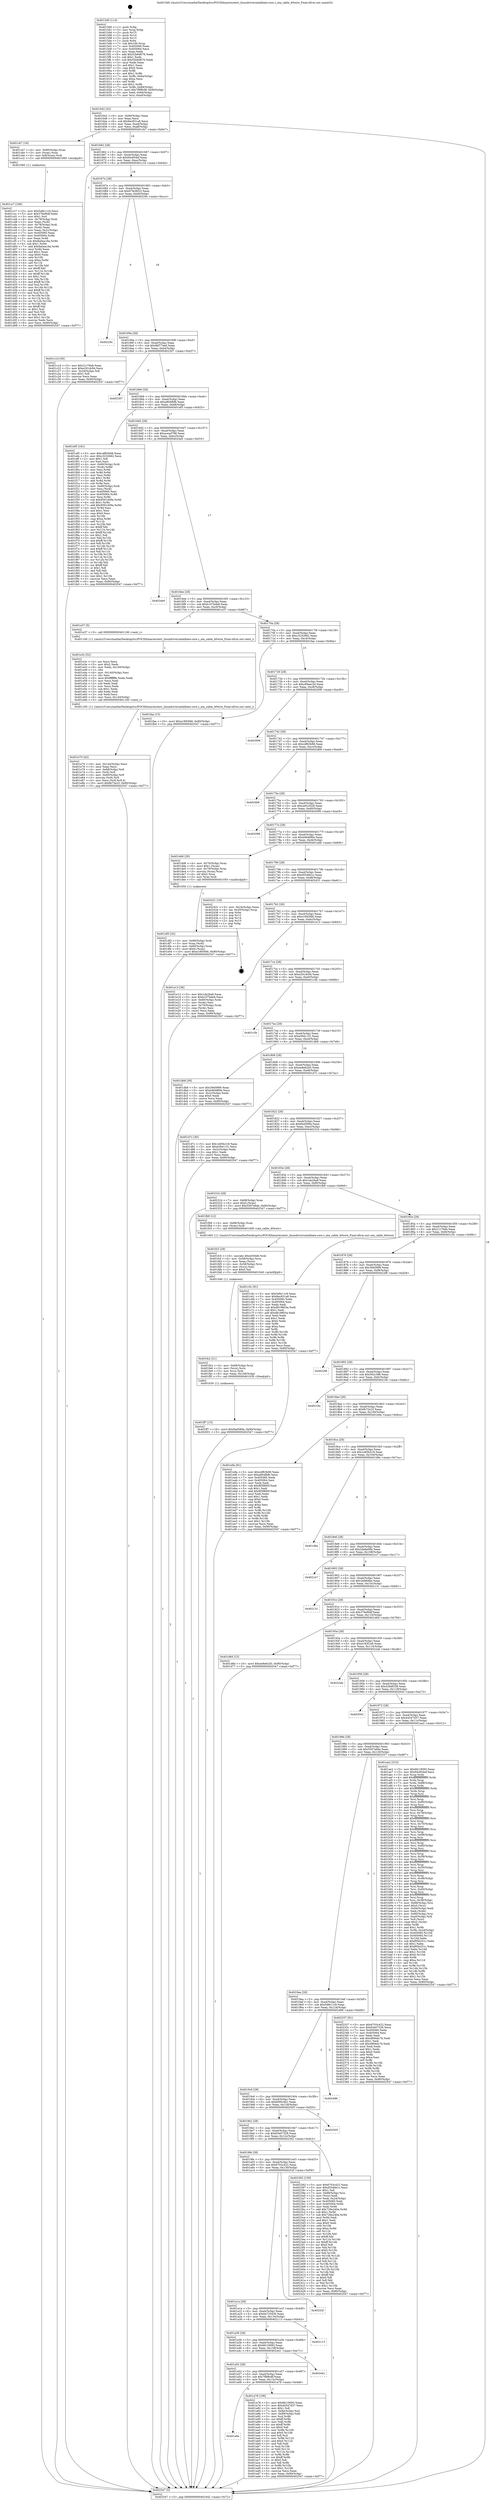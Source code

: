 digraph "0x4015d0" {
  label = "0x4015d0 (/mnt/c/Users/mathe/Desktop/tcc/POCII/binaries/extr_linuxdriversatalibata-core.c_ata_cable_40wire_Final-ollvm.out::main(0))"
  labelloc = "t"
  node[shape=record]

  Entry [label="",width=0.3,height=0.3,shape=circle,fillcolor=black,style=filled]
  "0x401642" [label="{
     0x401642 [32]\l
     | [instrs]\l
     &nbsp;&nbsp;0x401642 \<+6\>: mov -0x90(%rbp),%eax\l
     &nbsp;&nbsp;0x401648 \<+2\>: mov %eax,%ecx\l
     &nbsp;&nbsp;0x40164a \<+6\>: sub $0x8ec831a8,%ecx\l
     &nbsp;&nbsp;0x401650 \<+6\>: mov %eax,-0xa4(%rbp)\l
     &nbsp;&nbsp;0x401656 \<+6\>: mov %ecx,-0xa8(%rbp)\l
     &nbsp;&nbsp;0x40165c \<+6\>: je 0000000000401cb7 \<main+0x6e7\>\l
  }"]
  "0x401cb7" [label="{
     0x401cb7 [16]\l
     | [instrs]\l
     &nbsp;&nbsp;0x401cb7 \<+4\>: mov -0x80(%rbp),%rax\l
     &nbsp;&nbsp;0x401cbb \<+3\>: mov (%rax),%rax\l
     &nbsp;&nbsp;0x401cbe \<+4\>: mov 0x8(%rax),%rdi\l
     &nbsp;&nbsp;0x401cc2 \<+5\>: call 0000000000401060 \<atoi@plt\>\l
     | [calls]\l
     &nbsp;&nbsp;0x401060 \{1\} (unknown)\l
  }"]
  "0x401662" [label="{
     0x401662 [28]\l
     | [instrs]\l
     &nbsp;&nbsp;0x401662 \<+5\>: jmp 0000000000401667 \<main+0x97\>\l
     &nbsp;&nbsp;0x401667 \<+6\>: mov -0xa4(%rbp),%eax\l
     &nbsp;&nbsp;0x40166d \<+5\>: sub $0x94c854ef,%eax\l
     &nbsp;&nbsp;0x401672 \<+6\>: mov %eax,-0xac(%rbp)\l
     &nbsp;&nbsp;0x401678 \<+6\>: je 0000000000401c1d \<main+0x64d\>\l
  }"]
  Exit [label="",width=0.3,height=0.3,shape=circle,fillcolor=black,style=filled,peripheries=2]
  "0x401c1d" [label="{
     0x401c1d [30]\l
     | [instrs]\l
     &nbsp;&nbsp;0x401c1d \<+5\>: mov $0x21c76eb,%eax\l
     &nbsp;&nbsp;0x401c22 \<+5\>: mov $0xe291dc94,%ecx\l
     &nbsp;&nbsp;0x401c27 \<+3\>: mov -0x2d(%rbp),%dl\l
     &nbsp;&nbsp;0x401c2a \<+3\>: test $0x1,%dl\l
     &nbsp;&nbsp;0x401c2d \<+3\>: cmovne %ecx,%eax\l
     &nbsp;&nbsp;0x401c30 \<+6\>: mov %eax,-0x90(%rbp)\l
     &nbsp;&nbsp;0x401c36 \<+5\>: jmp 0000000000402547 \<main+0xf77\>\l
  }"]
  "0x40167e" [label="{
     0x40167e [28]\l
     | [instrs]\l
     &nbsp;&nbsp;0x40167e \<+5\>: jmp 0000000000401683 \<main+0xb3\>\l
     &nbsp;&nbsp;0x401683 \<+6\>: mov -0xa4(%rbp),%eax\l
     &nbsp;&nbsp;0x401689 \<+5\>: sub $0x978c9023,%eax\l
     &nbsp;&nbsp;0x40168e \<+6\>: mov %eax,-0xb0(%rbp)\l
     &nbsp;&nbsp;0x401694 \<+6\>: je 000000000040229c \<main+0xccc\>\l
  }"]
  "0x401ff7" [label="{
     0x401ff7 [15]\l
     | [instrs]\l
     &nbsp;&nbsp;0x401ff7 \<+10\>: movl $0xf4af389a,-0x90(%rbp)\l
     &nbsp;&nbsp;0x402001 \<+5\>: jmp 0000000000402547 \<main+0xf77\>\l
  }"]
  "0x40229c" [label="{
     0x40229c\l
  }", style=dashed]
  "0x40169a" [label="{
     0x40169a [28]\l
     | [instrs]\l
     &nbsp;&nbsp;0x40169a \<+5\>: jmp 000000000040169f \<main+0xcf\>\l
     &nbsp;&nbsp;0x40169f \<+6\>: mov -0xa4(%rbp),%eax\l
     &nbsp;&nbsp;0x4016a5 \<+5\>: sub $0x9bf77ee6,%eax\l
     &nbsp;&nbsp;0x4016aa \<+6\>: mov %eax,-0xb4(%rbp)\l
     &nbsp;&nbsp;0x4016b0 \<+6\>: je 0000000000402307 \<main+0xd37\>\l
  }"]
  "0x401fe2" [label="{
     0x401fe2 [21]\l
     | [instrs]\l
     &nbsp;&nbsp;0x401fe2 \<+4\>: mov -0x68(%rbp),%rcx\l
     &nbsp;&nbsp;0x401fe6 \<+3\>: mov (%rcx),%rcx\l
     &nbsp;&nbsp;0x401fe9 \<+3\>: mov %rcx,%rdi\l
     &nbsp;&nbsp;0x401fec \<+6\>: mov %eax,-0x148(%rbp)\l
     &nbsp;&nbsp;0x401ff2 \<+5\>: call 0000000000401030 \<free@plt\>\l
     | [calls]\l
     &nbsp;&nbsp;0x401030 \{1\} (unknown)\l
  }"]
  "0x402307" [label="{
     0x402307\l
  }", style=dashed]
  "0x4016b6" [label="{
     0x4016b6 [28]\l
     | [instrs]\l
     &nbsp;&nbsp;0x4016b6 \<+5\>: jmp 00000000004016bb \<main+0xeb\>\l
     &nbsp;&nbsp;0x4016bb \<+6\>: mov -0xa4(%rbp),%eax\l
     &nbsp;&nbsp;0x4016c1 \<+5\>: sub $0xa804fbfb,%eax\l
     &nbsp;&nbsp;0x4016c6 \<+6\>: mov %eax,-0xb8(%rbp)\l
     &nbsp;&nbsp;0x4016cc \<+6\>: je 0000000000401ef5 \<main+0x925\>\l
  }"]
  "0x401fc5" [label="{
     0x401fc5 [29]\l
     | [instrs]\l
     &nbsp;&nbsp;0x401fc5 \<+10\>: movabs $0x4030d6,%rdi\l
     &nbsp;&nbsp;0x401fcf \<+4\>: mov -0x58(%rbp),%rcx\l
     &nbsp;&nbsp;0x401fd3 \<+2\>: mov %eax,(%rcx)\l
     &nbsp;&nbsp;0x401fd5 \<+4\>: mov -0x58(%rbp),%rcx\l
     &nbsp;&nbsp;0x401fd9 \<+2\>: mov (%rcx),%esi\l
     &nbsp;&nbsp;0x401fdb \<+2\>: mov $0x0,%al\l
     &nbsp;&nbsp;0x401fdd \<+5\>: call 0000000000401040 \<printf@plt\>\l
     | [calls]\l
     &nbsp;&nbsp;0x401040 \{1\} (unknown)\l
  }"]
  "0x401ef5" [label="{
     0x401ef5 [181]\l
     | [instrs]\l
     &nbsp;&nbsp;0x401ef5 \<+5\>: mov $0xcdf63b98,%eax\l
     &nbsp;&nbsp;0x401efa \<+5\>: mov $0xc3232662,%ecx\l
     &nbsp;&nbsp;0x401eff \<+2\>: mov $0x1,%dl\l
     &nbsp;&nbsp;0x401f01 \<+2\>: xor %esi,%esi\l
     &nbsp;&nbsp;0x401f03 \<+4\>: mov -0x60(%rbp),%rdi\l
     &nbsp;&nbsp;0x401f07 \<+3\>: mov (%rdi),%r8d\l
     &nbsp;&nbsp;0x401f0a \<+3\>: mov %esi,%r9d\l
     &nbsp;&nbsp;0x401f0d \<+3\>: sub %r8d,%r9d\l
     &nbsp;&nbsp;0x401f10 \<+3\>: mov %esi,%r8d\l
     &nbsp;&nbsp;0x401f13 \<+4\>: sub $0x1,%r8d\l
     &nbsp;&nbsp;0x401f17 \<+3\>: add %r8d,%r9d\l
     &nbsp;&nbsp;0x401f1a \<+3\>: sub %r9d,%esi\l
     &nbsp;&nbsp;0x401f1d \<+4\>: mov -0x60(%rbp),%rdi\l
     &nbsp;&nbsp;0x401f21 \<+2\>: mov %esi,(%rdi)\l
     &nbsp;&nbsp;0x401f23 \<+7\>: mov 0x405060,%esi\l
     &nbsp;&nbsp;0x401f2a \<+8\>: mov 0x405064,%r8d\l
     &nbsp;&nbsp;0x401f32 \<+3\>: mov %esi,%r9d\l
     &nbsp;&nbsp;0x401f35 \<+7\>: sub $0x9591409a,%r9d\l
     &nbsp;&nbsp;0x401f3c \<+4\>: sub $0x1,%r9d\l
     &nbsp;&nbsp;0x401f40 \<+7\>: add $0x9591409a,%r9d\l
     &nbsp;&nbsp;0x401f47 \<+4\>: imul %r9d,%esi\l
     &nbsp;&nbsp;0x401f4b \<+3\>: and $0x1,%esi\l
     &nbsp;&nbsp;0x401f4e \<+3\>: cmp $0x0,%esi\l
     &nbsp;&nbsp;0x401f51 \<+4\>: sete %r10b\l
     &nbsp;&nbsp;0x401f55 \<+4\>: cmp $0xa,%r8d\l
     &nbsp;&nbsp;0x401f59 \<+4\>: setl %r11b\l
     &nbsp;&nbsp;0x401f5d \<+3\>: mov %r10b,%bl\l
     &nbsp;&nbsp;0x401f60 \<+3\>: xor $0xff,%bl\l
     &nbsp;&nbsp;0x401f63 \<+3\>: mov %r11b,%r14b\l
     &nbsp;&nbsp;0x401f66 \<+4\>: xor $0xff,%r14b\l
     &nbsp;&nbsp;0x401f6a \<+3\>: xor $0x1,%dl\l
     &nbsp;&nbsp;0x401f6d \<+3\>: mov %bl,%r15b\l
     &nbsp;&nbsp;0x401f70 \<+4\>: and $0xff,%r15b\l
     &nbsp;&nbsp;0x401f74 \<+3\>: and %dl,%r10b\l
     &nbsp;&nbsp;0x401f77 \<+3\>: mov %r14b,%r12b\l
     &nbsp;&nbsp;0x401f7a \<+4\>: and $0xff,%r12b\l
     &nbsp;&nbsp;0x401f7e \<+3\>: and %dl,%r11b\l
     &nbsp;&nbsp;0x401f81 \<+3\>: or %r10b,%r15b\l
     &nbsp;&nbsp;0x401f84 \<+3\>: or %r11b,%r12b\l
     &nbsp;&nbsp;0x401f87 \<+3\>: xor %r12b,%r15b\l
     &nbsp;&nbsp;0x401f8a \<+3\>: or %r14b,%bl\l
     &nbsp;&nbsp;0x401f8d \<+3\>: xor $0xff,%bl\l
     &nbsp;&nbsp;0x401f90 \<+3\>: or $0x1,%dl\l
     &nbsp;&nbsp;0x401f93 \<+2\>: and %dl,%bl\l
     &nbsp;&nbsp;0x401f95 \<+3\>: or %bl,%r15b\l
     &nbsp;&nbsp;0x401f98 \<+4\>: test $0x1,%r15b\l
     &nbsp;&nbsp;0x401f9c \<+3\>: cmovne %ecx,%eax\l
     &nbsp;&nbsp;0x401f9f \<+6\>: mov %eax,-0x90(%rbp)\l
     &nbsp;&nbsp;0x401fa5 \<+5\>: jmp 0000000000402547 \<main+0xf77\>\l
  }"]
  "0x4016d2" [label="{
     0x4016d2 [28]\l
     | [instrs]\l
     &nbsp;&nbsp;0x4016d2 \<+5\>: jmp 00000000004016d7 \<main+0x107\>\l
     &nbsp;&nbsp;0x4016d7 \<+6\>: mov -0xa4(%rbp),%eax\l
     &nbsp;&nbsp;0x4016dd \<+5\>: sub $0xacead786,%eax\l
     &nbsp;&nbsp;0x4016e2 \<+6\>: mov %eax,-0xbc(%rbp)\l
     &nbsp;&nbsp;0x4016e8 \<+6\>: je 00000000004024e0 \<main+0xf10\>\l
  }"]
  "0x401e70" [label="{
     0x401e70 [42]\l
     | [instrs]\l
     &nbsp;&nbsp;0x401e70 \<+6\>: mov -0x144(%rbp),%ecx\l
     &nbsp;&nbsp;0x401e76 \<+3\>: imul %eax,%ecx\l
     &nbsp;&nbsp;0x401e79 \<+4\>: mov -0x68(%rbp),%r8\l
     &nbsp;&nbsp;0x401e7d \<+3\>: mov (%r8),%r8\l
     &nbsp;&nbsp;0x401e80 \<+4\>: mov -0x60(%rbp),%r9\l
     &nbsp;&nbsp;0x401e84 \<+3\>: movslq (%r9),%r9\l
     &nbsp;&nbsp;0x401e87 \<+4\>: mov %ecx,(%r8,%r9,4)\l
     &nbsp;&nbsp;0x401e8b \<+10\>: movl $0xfb72e23,-0x90(%rbp)\l
     &nbsp;&nbsp;0x401e95 \<+5\>: jmp 0000000000402547 \<main+0xf77\>\l
  }"]
  "0x4024e0" [label="{
     0x4024e0\l
  }", style=dashed]
  "0x4016ee" [label="{
     0x4016ee [28]\l
     | [instrs]\l
     &nbsp;&nbsp;0x4016ee \<+5\>: jmp 00000000004016f3 \<main+0x123\>\l
     &nbsp;&nbsp;0x4016f3 \<+6\>: mov -0xa4(%rbp),%eax\l
     &nbsp;&nbsp;0x4016f9 \<+5\>: sub $0xb107bde8,%eax\l
     &nbsp;&nbsp;0x4016fe \<+6\>: mov %eax,-0xc0(%rbp)\l
     &nbsp;&nbsp;0x401704 \<+6\>: je 0000000000401e37 \<main+0x867\>\l
  }"]
  "0x401e3c" [label="{
     0x401e3c [52]\l
     | [instrs]\l
     &nbsp;&nbsp;0x401e3c \<+2\>: xor %ecx,%ecx\l
     &nbsp;&nbsp;0x401e3e \<+5\>: mov $0x2,%edx\l
     &nbsp;&nbsp;0x401e43 \<+6\>: mov %edx,-0x140(%rbp)\l
     &nbsp;&nbsp;0x401e49 \<+1\>: cltd\l
     &nbsp;&nbsp;0x401e4a \<+6\>: mov -0x140(%rbp),%esi\l
     &nbsp;&nbsp;0x401e50 \<+2\>: idiv %esi\l
     &nbsp;&nbsp;0x401e52 \<+6\>: imul $0xfffffffe,%edx,%edx\l
     &nbsp;&nbsp;0x401e58 \<+2\>: mov %ecx,%edi\l
     &nbsp;&nbsp;0x401e5a \<+2\>: sub %edx,%edi\l
     &nbsp;&nbsp;0x401e5c \<+2\>: mov %ecx,%edx\l
     &nbsp;&nbsp;0x401e5e \<+3\>: sub $0x1,%edx\l
     &nbsp;&nbsp;0x401e61 \<+2\>: add %edx,%edi\l
     &nbsp;&nbsp;0x401e63 \<+2\>: sub %edi,%ecx\l
     &nbsp;&nbsp;0x401e65 \<+6\>: mov %ecx,-0x144(%rbp)\l
     &nbsp;&nbsp;0x401e6b \<+5\>: call 0000000000401160 \<next_i\>\l
     | [calls]\l
     &nbsp;&nbsp;0x401160 \{1\} (/mnt/c/Users/mathe/Desktop/tcc/POCII/binaries/extr_linuxdriversatalibata-core.c_ata_cable_40wire_Final-ollvm.out::next_i)\l
  }"]
  "0x401e37" [label="{
     0x401e37 [5]\l
     | [instrs]\l
     &nbsp;&nbsp;0x401e37 \<+5\>: call 0000000000401160 \<next_i\>\l
     | [calls]\l
     &nbsp;&nbsp;0x401160 \{1\} (/mnt/c/Users/mathe/Desktop/tcc/POCII/binaries/extr_linuxdriversatalibata-core.c_ata_cable_40wire_Final-ollvm.out::next_i)\l
  }"]
  "0x40170a" [label="{
     0x40170a [28]\l
     | [instrs]\l
     &nbsp;&nbsp;0x40170a \<+5\>: jmp 000000000040170f \<main+0x13f\>\l
     &nbsp;&nbsp;0x40170f \<+6\>: mov -0xa4(%rbp),%eax\l
     &nbsp;&nbsp;0x401715 \<+5\>: sub $0xc3232662,%eax\l
     &nbsp;&nbsp;0x40171a \<+6\>: mov %eax,-0xc4(%rbp)\l
     &nbsp;&nbsp;0x401720 \<+6\>: je 0000000000401faa \<main+0x9da\>\l
  }"]
  "0x401df3" [label="{
     0x401df3 [32]\l
     | [instrs]\l
     &nbsp;&nbsp;0x401df3 \<+4\>: mov -0x68(%rbp),%rdi\l
     &nbsp;&nbsp;0x401df7 \<+3\>: mov %rax,(%rdi)\l
     &nbsp;&nbsp;0x401dfa \<+4\>: mov -0x60(%rbp),%rax\l
     &nbsp;&nbsp;0x401dfe \<+6\>: movl $0x0,(%rax)\l
     &nbsp;&nbsp;0x401e04 \<+10\>: movl $0xe1893f46,-0x90(%rbp)\l
     &nbsp;&nbsp;0x401e0e \<+5\>: jmp 0000000000402547 \<main+0xf77\>\l
  }"]
  "0x401faa" [label="{
     0x401faa [15]\l
     | [instrs]\l
     &nbsp;&nbsp;0x401faa \<+10\>: movl $0xe1893f46,-0x90(%rbp)\l
     &nbsp;&nbsp;0x401fb4 \<+5\>: jmp 0000000000402547 \<main+0xf77\>\l
  }"]
  "0x401726" [label="{
     0x401726 [28]\l
     | [instrs]\l
     &nbsp;&nbsp;0x401726 \<+5\>: jmp 000000000040172b \<main+0x15b\>\l
     &nbsp;&nbsp;0x40172b \<+6\>: mov -0xa4(%rbp),%eax\l
     &nbsp;&nbsp;0x401731 \<+5\>: sub $0xc69aec2d,%eax\l
     &nbsp;&nbsp;0x401736 \<+6\>: mov %eax,-0xc8(%rbp)\l
     &nbsp;&nbsp;0x40173c \<+6\>: je 0000000000402006 \<main+0xa36\>\l
  }"]
  "0x401cc7" [label="{
     0x401cc7 [166]\l
     | [instrs]\l
     &nbsp;&nbsp;0x401cc7 \<+5\>: mov $0x5dfe11c9,%ecx\l
     &nbsp;&nbsp;0x401ccc \<+5\>: mov $0x376ef0df,%edx\l
     &nbsp;&nbsp;0x401cd1 \<+3\>: mov $0x1,%sil\l
     &nbsp;&nbsp;0x401cd4 \<+4\>: mov -0x78(%rbp),%rdi\l
     &nbsp;&nbsp;0x401cd8 \<+2\>: mov %eax,(%rdi)\l
     &nbsp;&nbsp;0x401cda \<+4\>: mov -0x78(%rbp),%rdi\l
     &nbsp;&nbsp;0x401cde \<+2\>: mov (%rdi),%eax\l
     &nbsp;&nbsp;0x401ce0 \<+3\>: mov %eax,-0x2c(%rbp)\l
     &nbsp;&nbsp;0x401ce3 \<+7\>: mov 0x405060,%eax\l
     &nbsp;&nbsp;0x401cea \<+8\>: mov 0x405064,%r8d\l
     &nbsp;&nbsp;0x401cf2 \<+3\>: mov %eax,%r9d\l
     &nbsp;&nbsp;0x401cf5 \<+7\>: sub $0x8a0ea18a,%r9d\l
     &nbsp;&nbsp;0x401cfc \<+4\>: sub $0x1,%r9d\l
     &nbsp;&nbsp;0x401d00 \<+7\>: add $0x8a0ea18a,%r9d\l
     &nbsp;&nbsp;0x401d07 \<+4\>: imul %r9d,%eax\l
     &nbsp;&nbsp;0x401d0b \<+3\>: and $0x1,%eax\l
     &nbsp;&nbsp;0x401d0e \<+3\>: cmp $0x0,%eax\l
     &nbsp;&nbsp;0x401d11 \<+4\>: sete %r10b\l
     &nbsp;&nbsp;0x401d15 \<+4\>: cmp $0xa,%r8d\l
     &nbsp;&nbsp;0x401d19 \<+4\>: setl %r11b\l
     &nbsp;&nbsp;0x401d1d \<+3\>: mov %r10b,%bl\l
     &nbsp;&nbsp;0x401d20 \<+3\>: xor $0xff,%bl\l
     &nbsp;&nbsp;0x401d23 \<+3\>: mov %r11b,%r14b\l
     &nbsp;&nbsp;0x401d26 \<+4\>: xor $0xff,%r14b\l
     &nbsp;&nbsp;0x401d2a \<+4\>: xor $0x1,%sil\l
     &nbsp;&nbsp;0x401d2e \<+3\>: mov %bl,%r15b\l
     &nbsp;&nbsp;0x401d31 \<+4\>: and $0xff,%r15b\l
     &nbsp;&nbsp;0x401d35 \<+3\>: and %sil,%r10b\l
     &nbsp;&nbsp;0x401d38 \<+3\>: mov %r14b,%r12b\l
     &nbsp;&nbsp;0x401d3b \<+4\>: and $0xff,%r12b\l
     &nbsp;&nbsp;0x401d3f \<+3\>: and %sil,%r11b\l
     &nbsp;&nbsp;0x401d42 \<+3\>: or %r10b,%r15b\l
     &nbsp;&nbsp;0x401d45 \<+3\>: or %r11b,%r12b\l
     &nbsp;&nbsp;0x401d48 \<+3\>: xor %r12b,%r15b\l
     &nbsp;&nbsp;0x401d4b \<+3\>: or %r14b,%bl\l
     &nbsp;&nbsp;0x401d4e \<+3\>: xor $0xff,%bl\l
     &nbsp;&nbsp;0x401d51 \<+4\>: or $0x1,%sil\l
     &nbsp;&nbsp;0x401d55 \<+3\>: and %sil,%bl\l
     &nbsp;&nbsp;0x401d58 \<+3\>: or %bl,%r15b\l
     &nbsp;&nbsp;0x401d5b \<+4\>: test $0x1,%r15b\l
     &nbsp;&nbsp;0x401d5f \<+3\>: cmovne %edx,%ecx\l
     &nbsp;&nbsp;0x401d62 \<+6\>: mov %ecx,-0x90(%rbp)\l
     &nbsp;&nbsp;0x401d68 \<+5\>: jmp 0000000000402547 \<main+0xf77\>\l
  }"]
  "0x402006" [label="{
     0x402006\l
  }", style=dashed]
  "0x401742" [label="{
     0x401742 [28]\l
     | [instrs]\l
     &nbsp;&nbsp;0x401742 \<+5\>: jmp 0000000000401747 \<main+0x177\>\l
     &nbsp;&nbsp;0x401747 \<+6\>: mov -0xa4(%rbp),%eax\l
     &nbsp;&nbsp;0x40174d \<+5\>: sub $0xcdf63b98,%eax\l
     &nbsp;&nbsp;0x401752 \<+6\>: mov %eax,-0xcc(%rbp)\l
     &nbsp;&nbsp;0x401758 \<+6\>: je 00000000004024b6 \<main+0xee6\>\l
  }"]
  "0x4015d0" [label="{
     0x4015d0 [114]\l
     | [instrs]\l
     &nbsp;&nbsp;0x4015d0 \<+1\>: push %rbp\l
     &nbsp;&nbsp;0x4015d1 \<+3\>: mov %rsp,%rbp\l
     &nbsp;&nbsp;0x4015d4 \<+2\>: push %r15\l
     &nbsp;&nbsp;0x4015d6 \<+2\>: push %r14\l
     &nbsp;&nbsp;0x4015d8 \<+2\>: push %r12\l
     &nbsp;&nbsp;0x4015da \<+1\>: push %rbx\l
     &nbsp;&nbsp;0x4015db \<+7\>: sub $0x160,%rsp\l
     &nbsp;&nbsp;0x4015e2 \<+7\>: mov 0x405060,%eax\l
     &nbsp;&nbsp;0x4015e9 \<+7\>: mov 0x405064,%ecx\l
     &nbsp;&nbsp;0x4015f0 \<+2\>: mov %eax,%edx\l
     &nbsp;&nbsp;0x4015f2 \<+6\>: add $0x52b6d676,%edx\l
     &nbsp;&nbsp;0x4015f8 \<+3\>: sub $0x1,%edx\l
     &nbsp;&nbsp;0x4015fb \<+6\>: sub $0x52b6d676,%edx\l
     &nbsp;&nbsp;0x401601 \<+3\>: imul %edx,%eax\l
     &nbsp;&nbsp;0x401604 \<+3\>: and $0x1,%eax\l
     &nbsp;&nbsp;0x401607 \<+3\>: cmp $0x0,%eax\l
     &nbsp;&nbsp;0x40160a \<+4\>: sete %r8b\l
     &nbsp;&nbsp;0x40160e \<+4\>: and $0x1,%r8b\l
     &nbsp;&nbsp;0x401612 \<+7\>: mov %r8b,-0x8a(%rbp)\l
     &nbsp;&nbsp;0x401619 \<+3\>: cmp $0xa,%ecx\l
     &nbsp;&nbsp;0x40161c \<+4\>: setl %r8b\l
     &nbsp;&nbsp;0x401620 \<+4\>: and $0x1,%r8b\l
     &nbsp;&nbsp;0x401624 \<+7\>: mov %r8b,-0x89(%rbp)\l
     &nbsp;&nbsp;0x40162b \<+10\>: movl $0x7f9f8c8f,-0x90(%rbp)\l
     &nbsp;&nbsp;0x401635 \<+6\>: mov %edi,-0x94(%rbp)\l
     &nbsp;&nbsp;0x40163b \<+7\>: mov %rsi,-0xa0(%rbp)\l
  }"]
  "0x4024b6" [label="{
     0x4024b6\l
  }", style=dashed]
  "0x40175e" [label="{
     0x40175e [28]\l
     | [instrs]\l
     &nbsp;&nbsp;0x40175e \<+5\>: jmp 0000000000401763 \<main+0x193\>\l
     &nbsp;&nbsp;0x401763 \<+6\>: mov -0xa4(%rbp),%eax\l
     &nbsp;&nbsp;0x401769 \<+5\>: sub $0xce91d328,%eax\l
     &nbsp;&nbsp;0x40176e \<+6\>: mov %eax,-0xd0(%rbp)\l
     &nbsp;&nbsp;0x401774 \<+6\>: je 0000000000402099 \<main+0xac9\>\l
  }"]
  "0x402547" [label="{
     0x402547 [5]\l
     | [instrs]\l
     &nbsp;&nbsp;0x402547 \<+5\>: jmp 0000000000401642 \<main+0x72\>\l
  }"]
  "0x402099" [label="{
     0x402099\l
  }", style=dashed]
  "0x40177a" [label="{
     0x40177a [28]\l
     | [instrs]\l
     &nbsp;&nbsp;0x40177a \<+5\>: jmp 000000000040177f \<main+0x1af\>\l
     &nbsp;&nbsp;0x40177f \<+6\>: mov -0xa4(%rbp),%eax\l
     &nbsp;&nbsp;0x401785 \<+5\>: sub $0xd4848f0e,%eax\l
     &nbsp;&nbsp;0x40178a \<+6\>: mov %eax,-0xd4(%rbp)\l
     &nbsp;&nbsp;0x401790 \<+6\>: je 0000000000401dd6 \<main+0x806\>\l
  }"]
  "0x401a6e" [label="{
     0x401a6e\l
  }", style=dashed]
  "0x401dd6" [label="{
     0x401dd6 [29]\l
     | [instrs]\l
     &nbsp;&nbsp;0x401dd6 \<+4\>: mov -0x70(%rbp),%rax\l
     &nbsp;&nbsp;0x401dda \<+6\>: movl $0x1,(%rax)\l
     &nbsp;&nbsp;0x401de0 \<+4\>: mov -0x70(%rbp),%rax\l
     &nbsp;&nbsp;0x401de4 \<+3\>: movslq (%rax),%rax\l
     &nbsp;&nbsp;0x401de7 \<+4\>: shl $0x2,%rax\l
     &nbsp;&nbsp;0x401deb \<+3\>: mov %rax,%rdi\l
     &nbsp;&nbsp;0x401dee \<+5\>: call 0000000000401050 \<malloc@plt\>\l
     | [calls]\l
     &nbsp;&nbsp;0x401050 \{1\} (unknown)\l
  }"]
  "0x401796" [label="{
     0x401796 [28]\l
     | [instrs]\l
     &nbsp;&nbsp;0x401796 \<+5\>: jmp 000000000040179b \<main+0x1cb\>\l
     &nbsp;&nbsp;0x40179b \<+6\>: mov -0xa4(%rbp),%eax\l
     &nbsp;&nbsp;0x4017a1 \<+5\>: sub $0xd5548e1c,%eax\l
     &nbsp;&nbsp;0x4017a6 \<+6\>: mov %eax,-0xd8(%rbp)\l
     &nbsp;&nbsp;0x4017ac \<+6\>: je 0000000000402431 \<main+0xe61\>\l
  }"]
  "0x401a78" [label="{
     0x401a78 [106]\l
     | [instrs]\l
     &nbsp;&nbsp;0x401a78 \<+5\>: mov $0x6fc19093,%eax\l
     &nbsp;&nbsp;0x401a7d \<+5\>: mov $0x44547d37,%ecx\l
     &nbsp;&nbsp;0x401a82 \<+2\>: mov $0x1,%dl\l
     &nbsp;&nbsp;0x401a84 \<+7\>: mov -0x8a(%rbp),%sil\l
     &nbsp;&nbsp;0x401a8b \<+7\>: mov -0x89(%rbp),%dil\l
     &nbsp;&nbsp;0x401a92 \<+3\>: mov %sil,%r8b\l
     &nbsp;&nbsp;0x401a95 \<+4\>: xor $0xff,%r8b\l
     &nbsp;&nbsp;0x401a99 \<+3\>: mov %dil,%r9b\l
     &nbsp;&nbsp;0x401a9c \<+4\>: xor $0xff,%r9b\l
     &nbsp;&nbsp;0x401aa0 \<+3\>: xor $0x0,%dl\l
     &nbsp;&nbsp;0x401aa3 \<+3\>: mov %r8b,%r10b\l
     &nbsp;&nbsp;0x401aa6 \<+4\>: and $0x0,%r10b\l
     &nbsp;&nbsp;0x401aaa \<+3\>: and %dl,%sil\l
     &nbsp;&nbsp;0x401aad \<+3\>: mov %r9b,%r11b\l
     &nbsp;&nbsp;0x401ab0 \<+4\>: and $0x0,%r11b\l
     &nbsp;&nbsp;0x401ab4 \<+3\>: and %dl,%dil\l
     &nbsp;&nbsp;0x401ab7 \<+3\>: or %sil,%r10b\l
     &nbsp;&nbsp;0x401aba \<+3\>: or %dil,%r11b\l
     &nbsp;&nbsp;0x401abd \<+3\>: xor %r11b,%r10b\l
     &nbsp;&nbsp;0x401ac0 \<+3\>: or %r9b,%r8b\l
     &nbsp;&nbsp;0x401ac3 \<+4\>: xor $0xff,%r8b\l
     &nbsp;&nbsp;0x401ac7 \<+3\>: or $0x0,%dl\l
     &nbsp;&nbsp;0x401aca \<+3\>: and %dl,%r8b\l
     &nbsp;&nbsp;0x401acd \<+3\>: or %r8b,%r10b\l
     &nbsp;&nbsp;0x401ad0 \<+4\>: test $0x1,%r10b\l
     &nbsp;&nbsp;0x401ad4 \<+3\>: cmovne %ecx,%eax\l
     &nbsp;&nbsp;0x401ad7 \<+6\>: mov %eax,-0x90(%rbp)\l
     &nbsp;&nbsp;0x401add \<+5\>: jmp 0000000000402547 \<main+0xf77\>\l
  }"]
  "0x402431" [label="{
     0x402431 [16]\l
     | [instrs]\l
     &nbsp;&nbsp;0x402431 \<+3\>: mov -0x24(%rbp),%eax\l
     &nbsp;&nbsp;0x402434 \<+4\>: lea -0x20(%rbp),%rsp\l
     &nbsp;&nbsp;0x402438 \<+1\>: pop %rbx\l
     &nbsp;&nbsp;0x402439 \<+2\>: pop %r12\l
     &nbsp;&nbsp;0x40243b \<+2\>: pop %r14\l
     &nbsp;&nbsp;0x40243d \<+2\>: pop %r15\l
     &nbsp;&nbsp;0x40243f \<+1\>: pop %rbp\l
     &nbsp;&nbsp;0x402440 \<+1\>: ret\l
  }"]
  "0x4017b2" [label="{
     0x4017b2 [28]\l
     | [instrs]\l
     &nbsp;&nbsp;0x4017b2 \<+5\>: jmp 00000000004017b7 \<main+0x1e7\>\l
     &nbsp;&nbsp;0x4017b7 \<+6\>: mov -0xa4(%rbp),%eax\l
     &nbsp;&nbsp;0x4017bd \<+5\>: sub $0xe1893f46,%eax\l
     &nbsp;&nbsp;0x4017c2 \<+6\>: mov %eax,-0xdc(%rbp)\l
     &nbsp;&nbsp;0x4017c8 \<+6\>: je 0000000000401e13 \<main+0x843\>\l
  }"]
  "0x401a52" [label="{
     0x401a52 [28]\l
     | [instrs]\l
     &nbsp;&nbsp;0x401a52 \<+5\>: jmp 0000000000401a57 \<main+0x487\>\l
     &nbsp;&nbsp;0x401a57 \<+6\>: mov -0xa4(%rbp),%eax\l
     &nbsp;&nbsp;0x401a5d \<+5\>: sub $0x7f9f8c8f,%eax\l
     &nbsp;&nbsp;0x401a62 \<+6\>: mov %eax,-0x13c(%rbp)\l
     &nbsp;&nbsp;0x401a68 \<+6\>: je 0000000000401a78 \<main+0x4a8\>\l
  }"]
  "0x401e13" [label="{
     0x401e13 [36]\l
     | [instrs]\l
     &nbsp;&nbsp;0x401e13 \<+5\>: mov $0x1da26a8,%eax\l
     &nbsp;&nbsp;0x401e18 \<+5\>: mov $0xb107bde8,%ecx\l
     &nbsp;&nbsp;0x401e1d \<+4\>: mov -0x60(%rbp),%rdx\l
     &nbsp;&nbsp;0x401e21 \<+2\>: mov (%rdx),%esi\l
     &nbsp;&nbsp;0x401e23 \<+4\>: mov -0x70(%rbp),%rdx\l
     &nbsp;&nbsp;0x401e27 \<+2\>: cmp (%rdx),%esi\l
     &nbsp;&nbsp;0x401e29 \<+3\>: cmovl %ecx,%eax\l
     &nbsp;&nbsp;0x401e2c \<+6\>: mov %eax,-0x90(%rbp)\l
     &nbsp;&nbsp;0x401e32 \<+5\>: jmp 0000000000402547 \<main+0xf77\>\l
  }"]
  "0x4017ce" [label="{
     0x4017ce [28]\l
     | [instrs]\l
     &nbsp;&nbsp;0x4017ce \<+5\>: jmp 00000000004017d3 \<main+0x203\>\l
     &nbsp;&nbsp;0x4017d3 \<+6\>: mov -0xa4(%rbp),%eax\l
     &nbsp;&nbsp;0x4017d9 \<+5\>: sub $0xe291dc94,%eax\l
     &nbsp;&nbsp;0x4017de \<+6\>: mov %eax,-0xe0(%rbp)\l
     &nbsp;&nbsp;0x4017e4 \<+6\>: je 0000000000401c3b \<main+0x66b\>\l
  }"]
  "0x402441" [label="{
     0x402441\l
  }", style=dashed]
  "0x401c3b" [label="{
     0x401c3b\l
  }", style=dashed]
  "0x4017ea" [label="{
     0x4017ea [28]\l
     | [instrs]\l
     &nbsp;&nbsp;0x4017ea \<+5\>: jmp 00000000004017ef \<main+0x21f\>\l
     &nbsp;&nbsp;0x4017ef \<+6\>: mov -0xa4(%rbp),%eax\l
     &nbsp;&nbsp;0x4017f5 \<+5\>: sub $0xe59411f1,%eax\l
     &nbsp;&nbsp;0x4017fa \<+6\>: mov %eax,-0xe4(%rbp)\l
     &nbsp;&nbsp;0x401800 \<+6\>: je 0000000000401db8 \<main+0x7e8\>\l
  }"]
  "0x401a36" [label="{
     0x401a36 [28]\l
     | [instrs]\l
     &nbsp;&nbsp;0x401a36 \<+5\>: jmp 0000000000401a3b \<main+0x46b\>\l
     &nbsp;&nbsp;0x401a3b \<+6\>: mov -0xa4(%rbp),%eax\l
     &nbsp;&nbsp;0x401a41 \<+5\>: sub $0x6fc19093,%eax\l
     &nbsp;&nbsp;0x401a46 \<+6\>: mov %eax,-0x138(%rbp)\l
     &nbsp;&nbsp;0x401a4c \<+6\>: je 0000000000402441 \<main+0xe71\>\l
  }"]
  "0x401db8" [label="{
     0x401db8 [30]\l
     | [instrs]\l
     &nbsp;&nbsp;0x401db8 \<+5\>: mov $0x3840999,%eax\l
     &nbsp;&nbsp;0x401dbd \<+5\>: mov $0xd4848f0e,%ecx\l
     &nbsp;&nbsp;0x401dc2 \<+3\>: mov -0x2c(%rbp),%edx\l
     &nbsp;&nbsp;0x401dc5 \<+3\>: cmp $0x0,%edx\l
     &nbsp;&nbsp;0x401dc8 \<+3\>: cmove %ecx,%eax\l
     &nbsp;&nbsp;0x401dcb \<+6\>: mov %eax,-0x90(%rbp)\l
     &nbsp;&nbsp;0x401dd1 \<+5\>: jmp 0000000000402547 \<main+0xf77\>\l
  }"]
  "0x401806" [label="{
     0x401806 [28]\l
     | [instrs]\l
     &nbsp;&nbsp;0x401806 \<+5\>: jmp 000000000040180b \<main+0x23b\>\l
     &nbsp;&nbsp;0x40180b \<+6\>: mov -0xa4(%rbp),%eax\l
     &nbsp;&nbsp;0x401811 \<+5\>: sub $0xee8e62d3,%eax\l
     &nbsp;&nbsp;0x401816 \<+6\>: mov %eax,-0xe8(%rbp)\l
     &nbsp;&nbsp;0x40181c \<+6\>: je 0000000000401d7c \<main+0x7ac\>\l
  }"]
  "0x402113" [label="{
     0x402113\l
  }", style=dashed]
  "0x401d7c" [label="{
     0x401d7c [30]\l
     | [instrs]\l
     &nbsp;&nbsp;0x401d7c \<+5\>: mov $0x1e85b218,%eax\l
     &nbsp;&nbsp;0x401d81 \<+5\>: mov $0xe59411f1,%ecx\l
     &nbsp;&nbsp;0x401d86 \<+3\>: mov -0x2c(%rbp),%edx\l
     &nbsp;&nbsp;0x401d89 \<+3\>: cmp $0x1,%edx\l
     &nbsp;&nbsp;0x401d8c \<+3\>: cmovl %ecx,%eax\l
     &nbsp;&nbsp;0x401d8f \<+6\>: mov %eax,-0x90(%rbp)\l
     &nbsp;&nbsp;0x401d95 \<+5\>: jmp 0000000000402547 \<main+0xf77\>\l
  }"]
  "0x401822" [label="{
     0x401822 [28]\l
     | [instrs]\l
     &nbsp;&nbsp;0x401822 \<+5\>: jmp 0000000000401827 \<main+0x257\>\l
     &nbsp;&nbsp;0x401827 \<+6\>: mov -0xa4(%rbp),%eax\l
     &nbsp;&nbsp;0x40182d \<+5\>: sub $0xf4af389a,%eax\l
     &nbsp;&nbsp;0x401832 \<+6\>: mov %eax,-0xec(%rbp)\l
     &nbsp;&nbsp;0x401838 \<+6\>: je 000000000040231b \<main+0xd4b\>\l
  }"]
  "0x401a1a" [label="{
     0x401a1a [28]\l
     | [instrs]\l
     &nbsp;&nbsp;0x401a1a \<+5\>: jmp 0000000000401a1f \<main+0x44f\>\l
     &nbsp;&nbsp;0x401a1f \<+6\>: mov -0xa4(%rbp),%eax\l
     &nbsp;&nbsp;0x401a25 \<+5\>: sub $0x6a725430,%eax\l
     &nbsp;&nbsp;0x401a2a \<+6\>: mov %eax,-0x134(%rbp)\l
     &nbsp;&nbsp;0x401a30 \<+6\>: je 0000000000402113 \<main+0xb43\>\l
  }"]
  "0x40231b" [label="{
     0x40231b [28]\l
     | [instrs]\l
     &nbsp;&nbsp;0x40231b \<+7\>: mov -0x88(%rbp),%rax\l
     &nbsp;&nbsp;0x402322 \<+6\>: movl $0x0,(%rax)\l
     &nbsp;&nbsp;0x402328 \<+10\>: movl $0x5597a94e,-0x90(%rbp)\l
     &nbsp;&nbsp;0x402332 \<+5\>: jmp 0000000000402547 \<main+0xf77\>\l
  }"]
  "0x40183e" [label="{
     0x40183e [28]\l
     | [instrs]\l
     &nbsp;&nbsp;0x40183e \<+5\>: jmp 0000000000401843 \<main+0x273\>\l
     &nbsp;&nbsp;0x401843 \<+6\>: mov -0xa4(%rbp),%eax\l
     &nbsp;&nbsp;0x401849 \<+5\>: sub $0x1da26a8,%eax\l
     &nbsp;&nbsp;0x40184e \<+6\>: mov %eax,-0xf0(%rbp)\l
     &nbsp;&nbsp;0x401854 \<+6\>: je 0000000000401fb9 \<main+0x9e9\>\l
  }"]
  "0x40252f" [label="{
     0x40252f\l
  }", style=dashed]
  "0x401fb9" [label="{
     0x401fb9 [12]\l
     | [instrs]\l
     &nbsp;&nbsp;0x401fb9 \<+4\>: mov -0x68(%rbp),%rax\l
     &nbsp;&nbsp;0x401fbd \<+3\>: mov (%rax),%rdi\l
     &nbsp;&nbsp;0x401fc0 \<+5\>: call 0000000000401400 \<ata_cable_40wire\>\l
     | [calls]\l
     &nbsp;&nbsp;0x401400 \{1\} (/mnt/c/Users/mathe/Desktop/tcc/POCII/binaries/extr_linuxdriversatalibata-core.c_ata_cable_40wire_Final-ollvm.out::ata_cable_40wire)\l
  }"]
  "0x40185a" [label="{
     0x40185a [28]\l
     | [instrs]\l
     &nbsp;&nbsp;0x40185a \<+5\>: jmp 000000000040185f \<main+0x28f\>\l
     &nbsp;&nbsp;0x40185f \<+6\>: mov -0xa4(%rbp),%eax\l
     &nbsp;&nbsp;0x401865 \<+5\>: sub $0x21c76eb,%eax\l
     &nbsp;&nbsp;0x40186a \<+6\>: mov %eax,-0xf4(%rbp)\l
     &nbsp;&nbsp;0x401870 \<+6\>: je 0000000000401c5c \<main+0x68c\>\l
  }"]
  "0x4019fe" [label="{
     0x4019fe [28]\l
     | [instrs]\l
     &nbsp;&nbsp;0x4019fe \<+5\>: jmp 0000000000401a03 \<main+0x433\>\l
     &nbsp;&nbsp;0x401a03 \<+6\>: mov -0xa4(%rbp),%eax\l
     &nbsp;&nbsp;0x401a09 \<+5\>: sub $0x6703c422,%eax\l
     &nbsp;&nbsp;0x401a0e \<+6\>: mov %eax,-0x130(%rbp)\l
     &nbsp;&nbsp;0x401a14 \<+6\>: je 000000000040252f \<main+0xf5f\>\l
  }"]
  "0x401c5c" [label="{
     0x401c5c [91]\l
     | [instrs]\l
     &nbsp;&nbsp;0x401c5c \<+5\>: mov $0x5dfe11c9,%eax\l
     &nbsp;&nbsp;0x401c61 \<+5\>: mov $0x8ec831a8,%ecx\l
     &nbsp;&nbsp;0x401c66 \<+7\>: mov 0x405060,%edx\l
     &nbsp;&nbsp;0x401c6d \<+7\>: mov 0x405064,%esi\l
     &nbsp;&nbsp;0x401c74 \<+2\>: mov %edx,%edi\l
     &nbsp;&nbsp;0x401c76 \<+6\>: sub $0xd819803a,%edi\l
     &nbsp;&nbsp;0x401c7c \<+3\>: sub $0x1,%edi\l
     &nbsp;&nbsp;0x401c7f \<+6\>: add $0xd819803a,%edi\l
     &nbsp;&nbsp;0x401c85 \<+3\>: imul %edi,%edx\l
     &nbsp;&nbsp;0x401c88 \<+3\>: and $0x1,%edx\l
     &nbsp;&nbsp;0x401c8b \<+3\>: cmp $0x0,%edx\l
     &nbsp;&nbsp;0x401c8e \<+4\>: sete %r8b\l
     &nbsp;&nbsp;0x401c92 \<+3\>: cmp $0xa,%esi\l
     &nbsp;&nbsp;0x401c95 \<+4\>: setl %r9b\l
     &nbsp;&nbsp;0x401c99 \<+3\>: mov %r8b,%r10b\l
     &nbsp;&nbsp;0x401c9c \<+3\>: and %r9b,%r10b\l
     &nbsp;&nbsp;0x401c9f \<+3\>: xor %r9b,%r8b\l
     &nbsp;&nbsp;0x401ca2 \<+3\>: or %r8b,%r10b\l
     &nbsp;&nbsp;0x401ca5 \<+4\>: test $0x1,%r10b\l
     &nbsp;&nbsp;0x401ca9 \<+3\>: cmovne %ecx,%eax\l
     &nbsp;&nbsp;0x401cac \<+6\>: mov %eax,-0x90(%rbp)\l
     &nbsp;&nbsp;0x401cb2 \<+5\>: jmp 0000000000402547 \<main+0xf77\>\l
  }"]
  "0x401876" [label="{
     0x401876 [28]\l
     | [instrs]\l
     &nbsp;&nbsp;0x401876 \<+5\>: jmp 000000000040187b \<main+0x2ab\>\l
     &nbsp;&nbsp;0x40187b \<+6\>: mov -0xa4(%rbp),%eax\l
     &nbsp;&nbsp;0x401881 \<+5\>: sub $0x3840999,%eax\l
     &nbsp;&nbsp;0x401886 \<+6\>: mov %eax,-0xf8(%rbp)\l
     &nbsp;&nbsp;0x40188c \<+6\>: je 00000000004022f8 \<main+0xd28\>\l
  }"]
  "0x402392" [label="{
     0x402392 [159]\l
     | [instrs]\l
     &nbsp;&nbsp;0x402392 \<+5\>: mov $0x6703c422,%eax\l
     &nbsp;&nbsp;0x402397 \<+5\>: mov $0xd5548e1c,%ecx\l
     &nbsp;&nbsp;0x40239c \<+2\>: mov $0x1,%dl\l
     &nbsp;&nbsp;0x40239e \<+7\>: mov -0x88(%rbp),%rsi\l
     &nbsp;&nbsp;0x4023a5 \<+2\>: mov (%rsi),%edi\l
     &nbsp;&nbsp;0x4023a7 \<+3\>: mov %edi,-0x24(%rbp)\l
     &nbsp;&nbsp;0x4023aa \<+7\>: mov 0x405060,%edi\l
     &nbsp;&nbsp;0x4023b1 \<+8\>: mov 0x405064,%r8d\l
     &nbsp;&nbsp;0x4023b9 \<+3\>: mov %edi,%r9d\l
     &nbsp;&nbsp;0x4023bc \<+7\>: add $0x728e240a,%r9d\l
     &nbsp;&nbsp;0x4023c3 \<+4\>: sub $0x1,%r9d\l
     &nbsp;&nbsp;0x4023c7 \<+7\>: sub $0x728e240a,%r9d\l
     &nbsp;&nbsp;0x4023ce \<+4\>: imul %r9d,%edi\l
     &nbsp;&nbsp;0x4023d2 \<+3\>: and $0x1,%edi\l
     &nbsp;&nbsp;0x4023d5 \<+3\>: cmp $0x0,%edi\l
     &nbsp;&nbsp;0x4023d8 \<+4\>: sete %r10b\l
     &nbsp;&nbsp;0x4023dc \<+4\>: cmp $0xa,%r8d\l
     &nbsp;&nbsp;0x4023e0 \<+4\>: setl %r11b\l
     &nbsp;&nbsp;0x4023e4 \<+3\>: mov %r10b,%bl\l
     &nbsp;&nbsp;0x4023e7 \<+3\>: xor $0xff,%bl\l
     &nbsp;&nbsp;0x4023ea \<+3\>: mov %r11b,%r14b\l
     &nbsp;&nbsp;0x4023ed \<+4\>: xor $0xff,%r14b\l
     &nbsp;&nbsp;0x4023f1 \<+3\>: xor $0x0,%dl\l
     &nbsp;&nbsp;0x4023f4 \<+3\>: mov %bl,%r15b\l
     &nbsp;&nbsp;0x4023f7 \<+4\>: and $0x0,%r15b\l
     &nbsp;&nbsp;0x4023fb \<+3\>: and %dl,%r10b\l
     &nbsp;&nbsp;0x4023fe \<+3\>: mov %r14b,%r12b\l
     &nbsp;&nbsp;0x402401 \<+4\>: and $0x0,%r12b\l
     &nbsp;&nbsp;0x402405 \<+3\>: and %dl,%r11b\l
     &nbsp;&nbsp;0x402408 \<+3\>: or %r10b,%r15b\l
     &nbsp;&nbsp;0x40240b \<+3\>: or %r11b,%r12b\l
     &nbsp;&nbsp;0x40240e \<+3\>: xor %r12b,%r15b\l
     &nbsp;&nbsp;0x402411 \<+3\>: or %r14b,%bl\l
     &nbsp;&nbsp;0x402414 \<+3\>: xor $0xff,%bl\l
     &nbsp;&nbsp;0x402417 \<+3\>: or $0x0,%dl\l
     &nbsp;&nbsp;0x40241a \<+2\>: and %dl,%bl\l
     &nbsp;&nbsp;0x40241c \<+3\>: or %bl,%r15b\l
     &nbsp;&nbsp;0x40241f \<+4\>: test $0x1,%r15b\l
     &nbsp;&nbsp;0x402423 \<+3\>: cmovne %ecx,%eax\l
     &nbsp;&nbsp;0x402426 \<+6\>: mov %eax,-0x90(%rbp)\l
     &nbsp;&nbsp;0x40242c \<+5\>: jmp 0000000000402547 \<main+0xf77\>\l
  }"]
  "0x4022f8" [label="{
     0x4022f8\l
  }", style=dashed]
  "0x401892" [label="{
     0x401892 [28]\l
     | [instrs]\l
     &nbsp;&nbsp;0x401892 \<+5\>: jmp 0000000000401897 \<main+0x2c7\>\l
     &nbsp;&nbsp;0x401897 \<+6\>: mov -0xa4(%rbp),%eax\l
     &nbsp;&nbsp;0x40189d \<+5\>: sub $0x562c38b,%eax\l
     &nbsp;&nbsp;0x4018a2 \<+6\>: mov %eax,-0xfc(%rbp)\l
     &nbsp;&nbsp;0x4018a8 \<+6\>: je 000000000040218c \<main+0xbbc\>\l
  }"]
  "0x4019e2" [label="{
     0x4019e2 [28]\l
     | [instrs]\l
     &nbsp;&nbsp;0x4019e2 \<+5\>: jmp 00000000004019e7 \<main+0x417\>\l
     &nbsp;&nbsp;0x4019e7 \<+6\>: mov -0xa4(%rbp),%eax\l
     &nbsp;&nbsp;0x4019ed \<+5\>: sub $0x63e07328,%eax\l
     &nbsp;&nbsp;0x4019f2 \<+6\>: mov %eax,-0x12c(%rbp)\l
     &nbsp;&nbsp;0x4019f8 \<+6\>: je 0000000000402392 \<main+0xdc2\>\l
  }"]
  "0x40218c" [label="{
     0x40218c\l
  }", style=dashed]
  "0x4018ae" [label="{
     0x4018ae [28]\l
     | [instrs]\l
     &nbsp;&nbsp;0x4018ae \<+5\>: jmp 00000000004018b3 \<main+0x2e3\>\l
     &nbsp;&nbsp;0x4018b3 \<+6\>: mov -0xa4(%rbp),%eax\l
     &nbsp;&nbsp;0x4018b9 \<+5\>: sub $0xfb72e23,%eax\l
     &nbsp;&nbsp;0x4018be \<+6\>: mov %eax,-0x100(%rbp)\l
     &nbsp;&nbsp;0x4018c4 \<+6\>: je 0000000000401e9a \<main+0x8ca\>\l
  }"]
  "0x402505" [label="{
     0x402505\l
  }", style=dashed]
  "0x401e9a" [label="{
     0x401e9a [91]\l
     | [instrs]\l
     &nbsp;&nbsp;0x401e9a \<+5\>: mov $0xcdf63b98,%eax\l
     &nbsp;&nbsp;0x401e9f \<+5\>: mov $0xa804fbfb,%ecx\l
     &nbsp;&nbsp;0x401ea4 \<+7\>: mov 0x405060,%edx\l
     &nbsp;&nbsp;0x401eab \<+7\>: mov 0x405064,%esi\l
     &nbsp;&nbsp;0x401eb2 \<+2\>: mov %edx,%edi\l
     &nbsp;&nbsp;0x401eb4 \<+6\>: sub $0x8f3f895f,%edi\l
     &nbsp;&nbsp;0x401eba \<+3\>: sub $0x1,%edi\l
     &nbsp;&nbsp;0x401ebd \<+6\>: add $0x8f3f895f,%edi\l
     &nbsp;&nbsp;0x401ec3 \<+3\>: imul %edi,%edx\l
     &nbsp;&nbsp;0x401ec6 \<+3\>: and $0x1,%edx\l
     &nbsp;&nbsp;0x401ec9 \<+3\>: cmp $0x0,%edx\l
     &nbsp;&nbsp;0x401ecc \<+4\>: sete %r8b\l
     &nbsp;&nbsp;0x401ed0 \<+3\>: cmp $0xa,%esi\l
     &nbsp;&nbsp;0x401ed3 \<+4\>: setl %r9b\l
     &nbsp;&nbsp;0x401ed7 \<+3\>: mov %r8b,%r10b\l
     &nbsp;&nbsp;0x401eda \<+3\>: and %r9b,%r10b\l
     &nbsp;&nbsp;0x401edd \<+3\>: xor %r9b,%r8b\l
     &nbsp;&nbsp;0x401ee0 \<+3\>: or %r8b,%r10b\l
     &nbsp;&nbsp;0x401ee3 \<+4\>: test $0x1,%r10b\l
     &nbsp;&nbsp;0x401ee7 \<+3\>: cmovne %ecx,%eax\l
     &nbsp;&nbsp;0x401eea \<+6\>: mov %eax,-0x90(%rbp)\l
     &nbsp;&nbsp;0x401ef0 \<+5\>: jmp 0000000000402547 \<main+0xf77\>\l
  }"]
  "0x4018ca" [label="{
     0x4018ca [28]\l
     | [instrs]\l
     &nbsp;&nbsp;0x4018ca \<+5\>: jmp 00000000004018cf \<main+0x2ff\>\l
     &nbsp;&nbsp;0x4018cf \<+6\>: mov -0xa4(%rbp),%eax\l
     &nbsp;&nbsp;0x4018d5 \<+5\>: sub $0x1e85b218,%eax\l
     &nbsp;&nbsp;0x4018da \<+6\>: mov %eax,-0x104(%rbp)\l
     &nbsp;&nbsp;0x4018e0 \<+6\>: je 0000000000401d9a \<main+0x7ca\>\l
  }"]
  "0x4019c6" [label="{
     0x4019c6 [28]\l
     | [instrs]\l
     &nbsp;&nbsp;0x4019c6 \<+5\>: jmp 00000000004019cb \<main+0x3fb\>\l
     &nbsp;&nbsp;0x4019cb \<+6\>: mov -0xa4(%rbp),%eax\l
     &nbsp;&nbsp;0x4019d1 \<+5\>: sub $0x60f5c4b1,%eax\l
     &nbsp;&nbsp;0x4019d6 \<+6\>: mov %eax,-0x128(%rbp)\l
     &nbsp;&nbsp;0x4019dc \<+6\>: je 0000000000402505 \<main+0xf35\>\l
  }"]
  "0x401d9a" [label="{
     0x401d9a\l
  }", style=dashed]
  "0x4018e6" [label="{
     0x4018e6 [28]\l
     | [instrs]\l
     &nbsp;&nbsp;0x4018e6 \<+5\>: jmp 00000000004018eb \<main+0x31b\>\l
     &nbsp;&nbsp;0x4018eb \<+6\>: mov -0xa4(%rbp),%eax\l
     &nbsp;&nbsp;0x4018f1 \<+5\>: sub $0x2da8a06b,%eax\l
     &nbsp;&nbsp;0x4018f6 \<+6\>: mov %eax,-0x108(%rbp)\l
     &nbsp;&nbsp;0x4018fc \<+6\>: je 00000000004021e7 \<main+0xc17\>\l
  }"]
  "0x402486" [label="{
     0x402486\l
  }", style=dashed]
  "0x4021e7" [label="{
     0x4021e7\l
  }", style=dashed]
  "0x401902" [label="{
     0x401902 [28]\l
     | [instrs]\l
     &nbsp;&nbsp;0x401902 \<+5\>: jmp 0000000000401907 \<main+0x337\>\l
     &nbsp;&nbsp;0x401907 \<+6\>: mov -0xa4(%rbp),%eax\l
     &nbsp;&nbsp;0x40190d \<+5\>: sub $0x2efe6dbe,%eax\l
     &nbsp;&nbsp;0x401912 \<+6\>: mov %eax,-0x10c(%rbp)\l
     &nbsp;&nbsp;0x401918 \<+6\>: je 0000000000402131 \<main+0xb61\>\l
  }"]
  "0x4019aa" [label="{
     0x4019aa [28]\l
     | [instrs]\l
     &nbsp;&nbsp;0x4019aa \<+5\>: jmp 00000000004019af \<main+0x3df\>\l
     &nbsp;&nbsp;0x4019af \<+6\>: mov -0xa4(%rbp),%eax\l
     &nbsp;&nbsp;0x4019b5 \<+5\>: sub $0x5dfe11c9,%eax\l
     &nbsp;&nbsp;0x4019ba \<+6\>: mov %eax,-0x124(%rbp)\l
     &nbsp;&nbsp;0x4019c0 \<+6\>: je 0000000000402486 \<main+0xeb6\>\l
  }"]
  "0x402131" [label="{
     0x402131\l
  }", style=dashed]
  "0x40191e" [label="{
     0x40191e [28]\l
     | [instrs]\l
     &nbsp;&nbsp;0x40191e \<+5\>: jmp 0000000000401923 \<main+0x353\>\l
     &nbsp;&nbsp;0x401923 \<+6\>: mov -0xa4(%rbp),%eax\l
     &nbsp;&nbsp;0x401929 \<+5\>: sub $0x376ef0df,%eax\l
     &nbsp;&nbsp;0x40192e \<+6\>: mov %eax,-0x110(%rbp)\l
     &nbsp;&nbsp;0x401934 \<+6\>: je 0000000000401d6d \<main+0x79d\>\l
  }"]
  "0x402337" [label="{
     0x402337 [91]\l
     | [instrs]\l
     &nbsp;&nbsp;0x402337 \<+5\>: mov $0x6703c422,%eax\l
     &nbsp;&nbsp;0x40233c \<+5\>: mov $0x63e07328,%ecx\l
     &nbsp;&nbsp;0x402341 \<+7\>: mov 0x405060,%edx\l
     &nbsp;&nbsp;0x402348 \<+7\>: mov 0x405064,%esi\l
     &nbsp;&nbsp;0x40234f \<+2\>: mov %edx,%edi\l
     &nbsp;&nbsp;0x402351 \<+6\>: add $0x4894dc7b,%edi\l
     &nbsp;&nbsp;0x402357 \<+3\>: sub $0x1,%edi\l
     &nbsp;&nbsp;0x40235a \<+6\>: sub $0x4894dc7b,%edi\l
     &nbsp;&nbsp;0x402360 \<+3\>: imul %edi,%edx\l
     &nbsp;&nbsp;0x402363 \<+3\>: and $0x1,%edx\l
     &nbsp;&nbsp;0x402366 \<+3\>: cmp $0x0,%edx\l
     &nbsp;&nbsp;0x402369 \<+4\>: sete %r8b\l
     &nbsp;&nbsp;0x40236d \<+3\>: cmp $0xa,%esi\l
     &nbsp;&nbsp;0x402370 \<+4\>: setl %r9b\l
     &nbsp;&nbsp;0x402374 \<+3\>: mov %r8b,%r10b\l
     &nbsp;&nbsp;0x402377 \<+3\>: and %r9b,%r10b\l
     &nbsp;&nbsp;0x40237a \<+3\>: xor %r9b,%r8b\l
     &nbsp;&nbsp;0x40237d \<+3\>: or %r8b,%r10b\l
     &nbsp;&nbsp;0x402380 \<+4\>: test $0x1,%r10b\l
     &nbsp;&nbsp;0x402384 \<+3\>: cmovne %ecx,%eax\l
     &nbsp;&nbsp;0x402387 \<+6\>: mov %eax,-0x90(%rbp)\l
     &nbsp;&nbsp;0x40238d \<+5\>: jmp 0000000000402547 \<main+0xf77\>\l
  }"]
  "0x401d6d" [label="{
     0x401d6d [15]\l
     | [instrs]\l
     &nbsp;&nbsp;0x401d6d \<+10\>: movl $0xee8e62d3,-0x90(%rbp)\l
     &nbsp;&nbsp;0x401d77 \<+5\>: jmp 0000000000402547 \<main+0xf77\>\l
  }"]
  "0x40193a" [label="{
     0x40193a [28]\l
     | [instrs]\l
     &nbsp;&nbsp;0x40193a \<+5\>: jmp 000000000040193f \<main+0x36f\>\l
     &nbsp;&nbsp;0x40193f \<+6\>: mov -0xa4(%rbp),%eax\l
     &nbsp;&nbsp;0x401945 \<+5\>: sub $0x4183f1a9,%eax\l
     &nbsp;&nbsp;0x40194a \<+6\>: mov %eax,-0x114(%rbp)\l
     &nbsp;&nbsp;0x401950 \<+6\>: je 00000000004022ab \<main+0xcdb\>\l
  }"]
  "0x40198e" [label="{
     0x40198e [28]\l
     | [instrs]\l
     &nbsp;&nbsp;0x40198e \<+5\>: jmp 0000000000401993 \<main+0x3c3\>\l
     &nbsp;&nbsp;0x401993 \<+6\>: mov -0xa4(%rbp),%eax\l
     &nbsp;&nbsp;0x401999 \<+5\>: sub $0x5597a94e,%eax\l
     &nbsp;&nbsp;0x40199e \<+6\>: mov %eax,-0x120(%rbp)\l
     &nbsp;&nbsp;0x4019a4 \<+6\>: je 0000000000402337 \<main+0xd67\>\l
  }"]
  "0x4022ab" [label="{
     0x4022ab\l
  }", style=dashed]
  "0x401956" [label="{
     0x401956 [28]\l
     | [instrs]\l
     &nbsp;&nbsp;0x401956 \<+5\>: jmp 000000000040195b \<main+0x38b\>\l
     &nbsp;&nbsp;0x40195b \<+6\>: mov -0xa4(%rbp),%eax\l
     &nbsp;&nbsp;0x401961 \<+5\>: sub $0x428df338,%eax\l
     &nbsp;&nbsp;0x401966 \<+6\>: mov %eax,-0x118(%rbp)\l
     &nbsp;&nbsp;0x40196c \<+6\>: je 0000000000402043 \<main+0xa73\>\l
  }"]
  "0x401ae2" [label="{
     0x401ae2 [315]\l
     | [instrs]\l
     &nbsp;&nbsp;0x401ae2 \<+5\>: mov $0x6fc19093,%eax\l
     &nbsp;&nbsp;0x401ae7 \<+5\>: mov $0x94c854ef,%ecx\l
     &nbsp;&nbsp;0x401aec \<+3\>: mov %rsp,%rdx\l
     &nbsp;&nbsp;0x401aef \<+4\>: add $0xfffffffffffffff0,%rdx\l
     &nbsp;&nbsp;0x401af3 \<+3\>: mov %rdx,%rsp\l
     &nbsp;&nbsp;0x401af6 \<+7\>: mov %rdx,-0x88(%rbp)\l
     &nbsp;&nbsp;0x401afd \<+3\>: mov %rsp,%rdx\l
     &nbsp;&nbsp;0x401b00 \<+4\>: add $0xfffffffffffffff0,%rdx\l
     &nbsp;&nbsp;0x401b04 \<+3\>: mov %rdx,%rsp\l
     &nbsp;&nbsp;0x401b07 \<+3\>: mov %rsp,%rsi\l
     &nbsp;&nbsp;0x401b0a \<+4\>: add $0xfffffffffffffff0,%rsi\l
     &nbsp;&nbsp;0x401b0e \<+3\>: mov %rsi,%rsp\l
     &nbsp;&nbsp;0x401b11 \<+4\>: mov %rsi,-0x80(%rbp)\l
     &nbsp;&nbsp;0x401b15 \<+3\>: mov %rsp,%rsi\l
     &nbsp;&nbsp;0x401b18 \<+4\>: add $0xfffffffffffffff0,%rsi\l
     &nbsp;&nbsp;0x401b1c \<+3\>: mov %rsi,%rsp\l
     &nbsp;&nbsp;0x401b1f \<+4\>: mov %rsi,-0x78(%rbp)\l
     &nbsp;&nbsp;0x401b23 \<+3\>: mov %rsp,%rsi\l
     &nbsp;&nbsp;0x401b26 \<+4\>: add $0xfffffffffffffff0,%rsi\l
     &nbsp;&nbsp;0x401b2a \<+3\>: mov %rsi,%rsp\l
     &nbsp;&nbsp;0x401b2d \<+4\>: mov %rsi,-0x70(%rbp)\l
     &nbsp;&nbsp;0x401b31 \<+3\>: mov %rsp,%rsi\l
     &nbsp;&nbsp;0x401b34 \<+4\>: add $0xfffffffffffffff0,%rsi\l
     &nbsp;&nbsp;0x401b38 \<+3\>: mov %rsi,%rsp\l
     &nbsp;&nbsp;0x401b3b \<+4\>: mov %rsi,-0x68(%rbp)\l
     &nbsp;&nbsp;0x401b3f \<+3\>: mov %rsp,%rsi\l
     &nbsp;&nbsp;0x401b42 \<+4\>: add $0xfffffffffffffff0,%rsi\l
     &nbsp;&nbsp;0x401b46 \<+3\>: mov %rsi,%rsp\l
     &nbsp;&nbsp;0x401b49 \<+4\>: mov %rsi,-0x60(%rbp)\l
     &nbsp;&nbsp;0x401b4d \<+3\>: mov %rsp,%rsi\l
     &nbsp;&nbsp;0x401b50 \<+4\>: add $0xfffffffffffffff0,%rsi\l
     &nbsp;&nbsp;0x401b54 \<+3\>: mov %rsi,%rsp\l
     &nbsp;&nbsp;0x401b57 \<+4\>: mov %rsi,-0x58(%rbp)\l
     &nbsp;&nbsp;0x401b5b \<+3\>: mov %rsp,%rsi\l
     &nbsp;&nbsp;0x401b5e \<+4\>: add $0xfffffffffffffff0,%rsi\l
     &nbsp;&nbsp;0x401b62 \<+3\>: mov %rsi,%rsp\l
     &nbsp;&nbsp;0x401b65 \<+4\>: mov %rsi,-0x50(%rbp)\l
     &nbsp;&nbsp;0x401b69 \<+3\>: mov %rsp,%rsi\l
     &nbsp;&nbsp;0x401b6c \<+4\>: add $0xfffffffffffffff0,%rsi\l
     &nbsp;&nbsp;0x401b70 \<+3\>: mov %rsi,%rsp\l
     &nbsp;&nbsp;0x401b73 \<+4\>: mov %rsi,-0x48(%rbp)\l
     &nbsp;&nbsp;0x401b77 \<+3\>: mov %rsp,%rsi\l
     &nbsp;&nbsp;0x401b7a \<+4\>: add $0xfffffffffffffff0,%rsi\l
     &nbsp;&nbsp;0x401b7e \<+3\>: mov %rsi,%rsp\l
     &nbsp;&nbsp;0x401b81 \<+4\>: mov %rsi,-0x40(%rbp)\l
     &nbsp;&nbsp;0x401b85 \<+3\>: mov %rsp,%rsi\l
     &nbsp;&nbsp;0x401b88 \<+4\>: add $0xfffffffffffffff0,%rsi\l
     &nbsp;&nbsp;0x401b8c \<+3\>: mov %rsi,%rsp\l
     &nbsp;&nbsp;0x401b8f \<+4\>: mov %rsi,-0x38(%rbp)\l
     &nbsp;&nbsp;0x401b93 \<+7\>: mov -0x88(%rbp),%rsi\l
     &nbsp;&nbsp;0x401b9a \<+6\>: movl $0x0,(%rsi)\l
     &nbsp;&nbsp;0x401ba0 \<+6\>: mov -0x94(%rbp),%edi\l
     &nbsp;&nbsp;0x401ba6 \<+2\>: mov %edi,(%rdx)\l
     &nbsp;&nbsp;0x401ba8 \<+4\>: mov -0x80(%rbp),%rsi\l
     &nbsp;&nbsp;0x401bac \<+7\>: mov -0xa0(%rbp),%r8\l
     &nbsp;&nbsp;0x401bb3 \<+3\>: mov %r8,(%rsi)\l
     &nbsp;&nbsp;0x401bb6 \<+3\>: cmpl $0x2,(%rdx)\l
     &nbsp;&nbsp;0x401bb9 \<+4\>: setne %r9b\l
     &nbsp;&nbsp;0x401bbd \<+4\>: and $0x1,%r9b\l
     &nbsp;&nbsp;0x401bc1 \<+4\>: mov %r9b,-0x2d(%rbp)\l
     &nbsp;&nbsp;0x401bc5 \<+8\>: mov 0x405060,%r10d\l
     &nbsp;&nbsp;0x401bcd \<+8\>: mov 0x405064,%r11d\l
     &nbsp;&nbsp;0x401bd5 \<+3\>: mov %r10d,%ebx\l
     &nbsp;&nbsp;0x401bd8 \<+6\>: sub $0xf95b251c,%ebx\l
     &nbsp;&nbsp;0x401bde \<+3\>: sub $0x1,%ebx\l
     &nbsp;&nbsp;0x401be1 \<+6\>: add $0xf95b251c,%ebx\l
     &nbsp;&nbsp;0x401be7 \<+4\>: imul %ebx,%r10d\l
     &nbsp;&nbsp;0x401beb \<+4\>: and $0x1,%r10d\l
     &nbsp;&nbsp;0x401bef \<+4\>: cmp $0x0,%r10d\l
     &nbsp;&nbsp;0x401bf3 \<+4\>: sete %r9b\l
     &nbsp;&nbsp;0x401bf7 \<+4\>: cmp $0xa,%r11d\l
     &nbsp;&nbsp;0x401bfb \<+4\>: setl %r14b\l
     &nbsp;&nbsp;0x401bff \<+3\>: mov %r9b,%r15b\l
     &nbsp;&nbsp;0x401c02 \<+3\>: and %r14b,%r15b\l
     &nbsp;&nbsp;0x401c05 \<+3\>: xor %r14b,%r9b\l
     &nbsp;&nbsp;0x401c08 \<+3\>: or %r9b,%r15b\l
     &nbsp;&nbsp;0x401c0b \<+4\>: test $0x1,%r15b\l
     &nbsp;&nbsp;0x401c0f \<+3\>: cmovne %ecx,%eax\l
     &nbsp;&nbsp;0x401c12 \<+6\>: mov %eax,-0x90(%rbp)\l
     &nbsp;&nbsp;0x401c18 \<+5\>: jmp 0000000000402547 \<main+0xf77\>\l
  }"]
  "0x402043" [label="{
     0x402043\l
  }", style=dashed]
  "0x401972" [label="{
     0x401972 [28]\l
     | [instrs]\l
     &nbsp;&nbsp;0x401972 \<+5\>: jmp 0000000000401977 \<main+0x3a7\>\l
     &nbsp;&nbsp;0x401977 \<+6\>: mov -0xa4(%rbp),%eax\l
     &nbsp;&nbsp;0x40197d \<+5\>: sub $0x44547d37,%eax\l
     &nbsp;&nbsp;0x401982 \<+6\>: mov %eax,-0x11c(%rbp)\l
     &nbsp;&nbsp;0x401988 \<+6\>: je 0000000000401ae2 \<main+0x512\>\l
  }"]
  Entry -> "0x4015d0" [label=" 1"]
  "0x401642" -> "0x401cb7" [label=" 1"]
  "0x401642" -> "0x401662" [label=" 19"]
  "0x402431" -> Exit [label=" 1"]
  "0x401662" -> "0x401c1d" [label=" 1"]
  "0x401662" -> "0x40167e" [label=" 18"]
  "0x402392" -> "0x402547" [label=" 1"]
  "0x40167e" -> "0x40229c" [label=" 0"]
  "0x40167e" -> "0x40169a" [label=" 18"]
  "0x402337" -> "0x402547" [label=" 1"]
  "0x40169a" -> "0x402307" [label=" 0"]
  "0x40169a" -> "0x4016b6" [label=" 18"]
  "0x40231b" -> "0x402547" [label=" 1"]
  "0x4016b6" -> "0x401ef5" [label=" 1"]
  "0x4016b6" -> "0x4016d2" [label=" 17"]
  "0x401ff7" -> "0x402547" [label=" 1"]
  "0x4016d2" -> "0x4024e0" [label=" 0"]
  "0x4016d2" -> "0x4016ee" [label=" 17"]
  "0x401fe2" -> "0x401ff7" [label=" 1"]
  "0x4016ee" -> "0x401e37" [label=" 1"]
  "0x4016ee" -> "0x40170a" [label=" 16"]
  "0x401fc5" -> "0x401fe2" [label=" 1"]
  "0x40170a" -> "0x401faa" [label=" 1"]
  "0x40170a" -> "0x401726" [label=" 15"]
  "0x401fb9" -> "0x401fc5" [label=" 1"]
  "0x401726" -> "0x402006" [label=" 0"]
  "0x401726" -> "0x401742" [label=" 15"]
  "0x401faa" -> "0x402547" [label=" 1"]
  "0x401742" -> "0x4024b6" [label=" 0"]
  "0x401742" -> "0x40175e" [label=" 15"]
  "0x401e9a" -> "0x402547" [label=" 1"]
  "0x40175e" -> "0x402099" [label=" 0"]
  "0x40175e" -> "0x40177a" [label=" 15"]
  "0x401e70" -> "0x402547" [label=" 1"]
  "0x40177a" -> "0x401dd6" [label=" 1"]
  "0x40177a" -> "0x401796" [label=" 14"]
  "0x401e3c" -> "0x401e70" [label=" 1"]
  "0x401796" -> "0x402431" [label=" 1"]
  "0x401796" -> "0x4017b2" [label=" 13"]
  "0x401e37" -> "0x401e3c" [label=" 1"]
  "0x4017b2" -> "0x401e13" [label=" 2"]
  "0x4017b2" -> "0x4017ce" [label=" 11"]
  "0x401df3" -> "0x402547" [label=" 1"]
  "0x4017ce" -> "0x401c3b" [label=" 0"]
  "0x4017ce" -> "0x4017ea" [label=" 11"]
  "0x401dd6" -> "0x401df3" [label=" 1"]
  "0x4017ea" -> "0x401db8" [label=" 1"]
  "0x4017ea" -> "0x401806" [label=" 10"]
  "0x401d7c" -> "0x402547" [label=" 1"]
  "0x401806" -> "0x401d7c" [label=" 1"]
  "0x401806" -> "0x401822" [label=" 9"]
  "0x401d6d" -> "0x402547" [label=" 1"]
  "0x401822" -> "0x40231b" [label=" 1"]
  "0x401822" -> "0x40183e" [label=" 8"]
  "0x401cb7" -> "0x401cc7" [label=" 1"]
  "0x40183e" -> "0x401fb9" [label=" 1"]
  "0x40183e" -> "0x40185a" [label=" 7"]
  "0x401c5c" -> "0x402547" [label=" 1"]
  "0x40185a" -> "0x401c5c" [label=" 1"]
  "0x40185a" -> "0x401876" [label=" 6"]
  "0x401ae2" -> "0x402547" [label=" 1"]
  "0x401876" -> "0x4022f8" [label=" 0"]
  "0x401876" -> "0x401892" [label=" 6"]
  "0x401ef5" -> "0x402547" [label=" 1"]
  "0x401892" -> "0x40218c" [label=" 0"]
  "0x401892" -> "0x4018ae" [label=" 6"]
  "0x4015d0" -> "0x401642" [label=" 1"]
  "0x4018ae" -> "0x401e9a" [label=" 1"]
  "0x4018ae" -> "0x4018ca" [label=" 5"]
  "0x401a78" -> "0x402547" [label=" 1"]
  "0x4018ca" -> "0x401d9a" [label=" 0"]
  "0x4018ca" -> "0x4018e6" [label=" 5"]
  "0x401a52" -> "0x401a78" [label=" 1"]
  "0x4018e6" -> "0x4021e7" [label=" 0"]
  "0x4018e6" -> "0x401902" [label=" 5"]
  "0x401e13" -> "0x402547" [label=" 2"]
  "0x401902" -> "0x402131" [label=" 0"]
  "0x401902" -> "0x40191e" [label=" 5"]
  "0x401a36" -> "0x402441" [label=" 0"]
  "0x40191e" -> "0x401d6d" [label=" 1"]
  "0x40191e" -> "0x40193a" [label=" 4"]
  "0x401db8" -> "0x402547" [label=" 1"]
  "0x40193a" -> "0x4022ab" [label=" 0"]
  "0x40193a" -> "0x401956" [label=" 4"]
  "0x401a1a" -> "0x402113" [label=" 0"]
  "0x401956" -> "0x402043" [label=" 0"]
  "0x401956" -> "0x401972" [label=" 4"]
  "0x401cc7" -> "0x402547" [label=" 1"]
  "0x401972" -> "0x401ae2" [label=" 1"]
  "0x401972" -> "0x40198e" [label=" 3"]
  "0x401a1a" -> "0x401a36" [label=" 1"]
  "0x40198e" -> "0x402337" [label=" 1"]
  "0x40198e" -> "0x4019aa" [label=" 2"]
  "0x401a36" -> "0x401a52" [label=" 1"]
  "0x4019aa" -> "0x402486" [label=" 0"]
  "0x4019aa" -> "0x4019c6" [label=" 2"]
  "0x401a52" -> "0x401a6e" [label=" 0"]
  "0x4019c6" -> "0x402505" [label=" 0"]
  "0x4019c6" -> "0x4019e2" [label=" 2"]
  "0x402547" -> "0x401642" [label=" 19"]
  "0x4019e2" -> "0x402392" [label=" 1"]
  "0x4019e2" -> "0x4019fe" [label=" 1"]
  "0x401c1d" -> "0x402547" [label=" 1"]
  "0x4019fe" -> "0x40252f" [label=" 0"]
  "0x4019fe" -> "0x401a1a" [label=" 1"]
}
